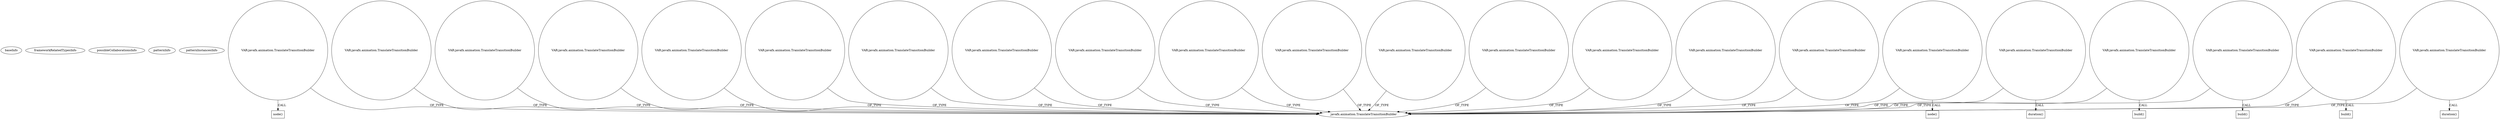 digraph {
baseInfo[graphId=3796,category="pattern",isAnonymous=false,possibleRelation=false]
frameworkRelatedTypesInfo[]
possibleCollaborationsInfo[]
patternInfo[frequency=2.0,patternRootClient=null]
patternInstancesInfo[0="7thwheel-medaka-chan~/7thwheel-medaka-chan/medaka-chan-master/src/seventhwheel/pos/controller/MainController.java~MainController~25",1="Maxxa-MT-common~/Maxxa-MT-common/MT-common-master/src/cz/commons/example/animation/SimpleAnimationExample.java~SimpleAnimationExample~908"]
73[label="javafx.animation.TranslateTransitionBuilder",vertexType="FRAMEWORK_CLASS_TYPE",isFrameworkType=false]
77[label="VAR:javafx.animation.TranslateTransitionBuilder",vertexType="VARIABLE_EXPRESION",isFrameworkType=false,shape=circle]
83[label="VAR:javafx.animation.TranslateTransitionBuilder",vertexType="VARIABLE_EXPRESION",isFrameworkType=false,shape=circle]
163[label="VAR:javafx.animation.TranslateTransitionBuilder",vertexType="VARIABLE_EXPRESION",isFrameworkType=false,shape=circle]
98[label="VAR:javafx.animation.TranslateTransitionBuilder",vertexType="VARIABLE_EXPRESION",isFrameworkType=false,shape=circle]
181[label="VAR:javafx.animation.TranslateTransitionBuilder",vertexType="VARIABLE_EXPRESION",isFrameworkType=false,shape=circle]
193[label="VAR:javafx.animation.TranslateTransitionBuilder",vertexType="VARIABLE_EXPRESION",isFrameworkType=false,shape=circle]
166[label="VAR:javafx.animation.TranslateTransitionBuilder",vertexType="VARIABLE_EXPRESION",isFrameworkType=false,shape=circle]
95[label="VAR:javafx.animation.TranslateTransitionBuilder",vertexType="VARIABLE_EXPRESION",isFrameworkType=false,shape=circle]
172[label="VAR:javafx.animation.TranslateTransitionBuilder",vertexType="VARIABLE_EXPRESION",isFrameworkType=false,shape=circle]
184[label="VAR:javafx.animation.TranslateTransitionBuilder",vertexType="VARIABLE_EXPRESION",isFrameworkType=false,shape=circle]
80[label="VAR:javafx.animation.TranslateTransitionBuilder",vertexType="VARIABLE_EXPRESION",isFrameworkType=false,shape=circle]
86[label="VAR:javafx.animation.TranslateTransitionBuilder",vertexType="VARIABLE_EXPRESION",isFrameworkType=false,shape=circle]
169[label="VAR:javafx.animation.TranslateTransitionBuilder",vertexType="VARIABLE_EXPRESION",isFrameworkType=false,shape=circle]
175[label="VAR:javafx.animation.TranslateTransitionBuilder",vertexType="VARIABLE_EXPRESION",isFrameworkType=false,shape=circle]
104[label="VAR:javafx.animation.TranslateTransitionBuilder",vertexType="VARIABLE_EXPRESION",isFrameworkType=false,shape=circle]
101[label="VAR:javafx.animation.TranslateTransitionBuilder",vertexType="VARIABLE_EXPRESION",isFrameworkType=false,shape=circle]
187[label="VAR:javafx.animation.TranslateTransitionBuilder",vertexType="VARIABLE_EXPRESION",isFrameworkType=false,shape=circle]
74[label="VAR:javafx.animation.TranslateTransitionBuilder",vertexType="VARIABLE_EXPRESION",isFrameworkType=false,shape=circle]
160[label="VAR:javafx.animation.TranslateTransitionBuilder",vertexType="VARIABLE_EXPRESION",isFrameworkType=false,shape=circle]
71[label="VAR:javafx.animation.TranslateTransitionBuilder",vertexType="VARIABLE_EXPRESION",isFrameworkType=false,shape=circle]
92[label="VAR:javafx.animation.TranslateTransitionBuilder",vertexType="VARIABLE_EXPRESION",isFrameworkType=false,shape=circle]
190[label="VAR:javafx.animation.TranslateTransitionBuilder",vertexType="VARIABLE_EXPRESION",isFrameworkType=false,shape=circle]
191[label="duration()",vertexType="INSIDE_CALL",isFrameworkType=false,shape=box]
161[label="build()",vertexType="INSIDE_CALL",isFrameworkType=false,shape=box]
102[label="duration()",vertexType="INSIDE_CALL",isFrameworkType=false,shape=box]
72[label="build()",vertexType="INSIDE_CALL",isFrameworkType=false,shape=box]
93[label="build()",vertexType="INSIDE_CALL",isFrameworkType=false,shape=box]
84[label="node()",vertexType="INSIDE_CALL",isFrameworkType=false,shape=box]
105[label="node()",vertexType="INSIDE_CALL",isFrameworkType=false,shape=box]
163->73[label="OF_TYPE"]
175->73[label="OF_TYPE"]
74->73[label="OF_TYPE"]
92->93[label="CALL"]
98->73[label="OF_TYPE"]
104->73[label="OF_TYPE"]
95->73[label="OF_TYPE"]
77->73[label="OF_TYPE"]
86->73[label="OF_TYPE"]
83->73[label="OF_TYPE"]
160->161[label="CALL"]
190->191[label="CALL"]
80->73[label="OF_TYPE"]
193->73[label="OF_TYPE"]
71->72[label="CALL"]
181->73[label="OF_TYPE"]
83->84[label="CALL"]
166->73[label="OF_TYPE"]
190->73[label="OF_TYPE"]
71->73[label="OF_TYPE"]
104->105[label="CALL"]
172->73[label="OF_TYPE"]
92->73[label="OF_TYPE"]
160->73[label="OF_TYPE"]
184->73[label="OF_TYPE"]
187->73[label="OF_TYPE"]
101->73[label="OF_TYPE"]
169->73[label="OF_TYPE"]
101->102[label="CALL"]
}
